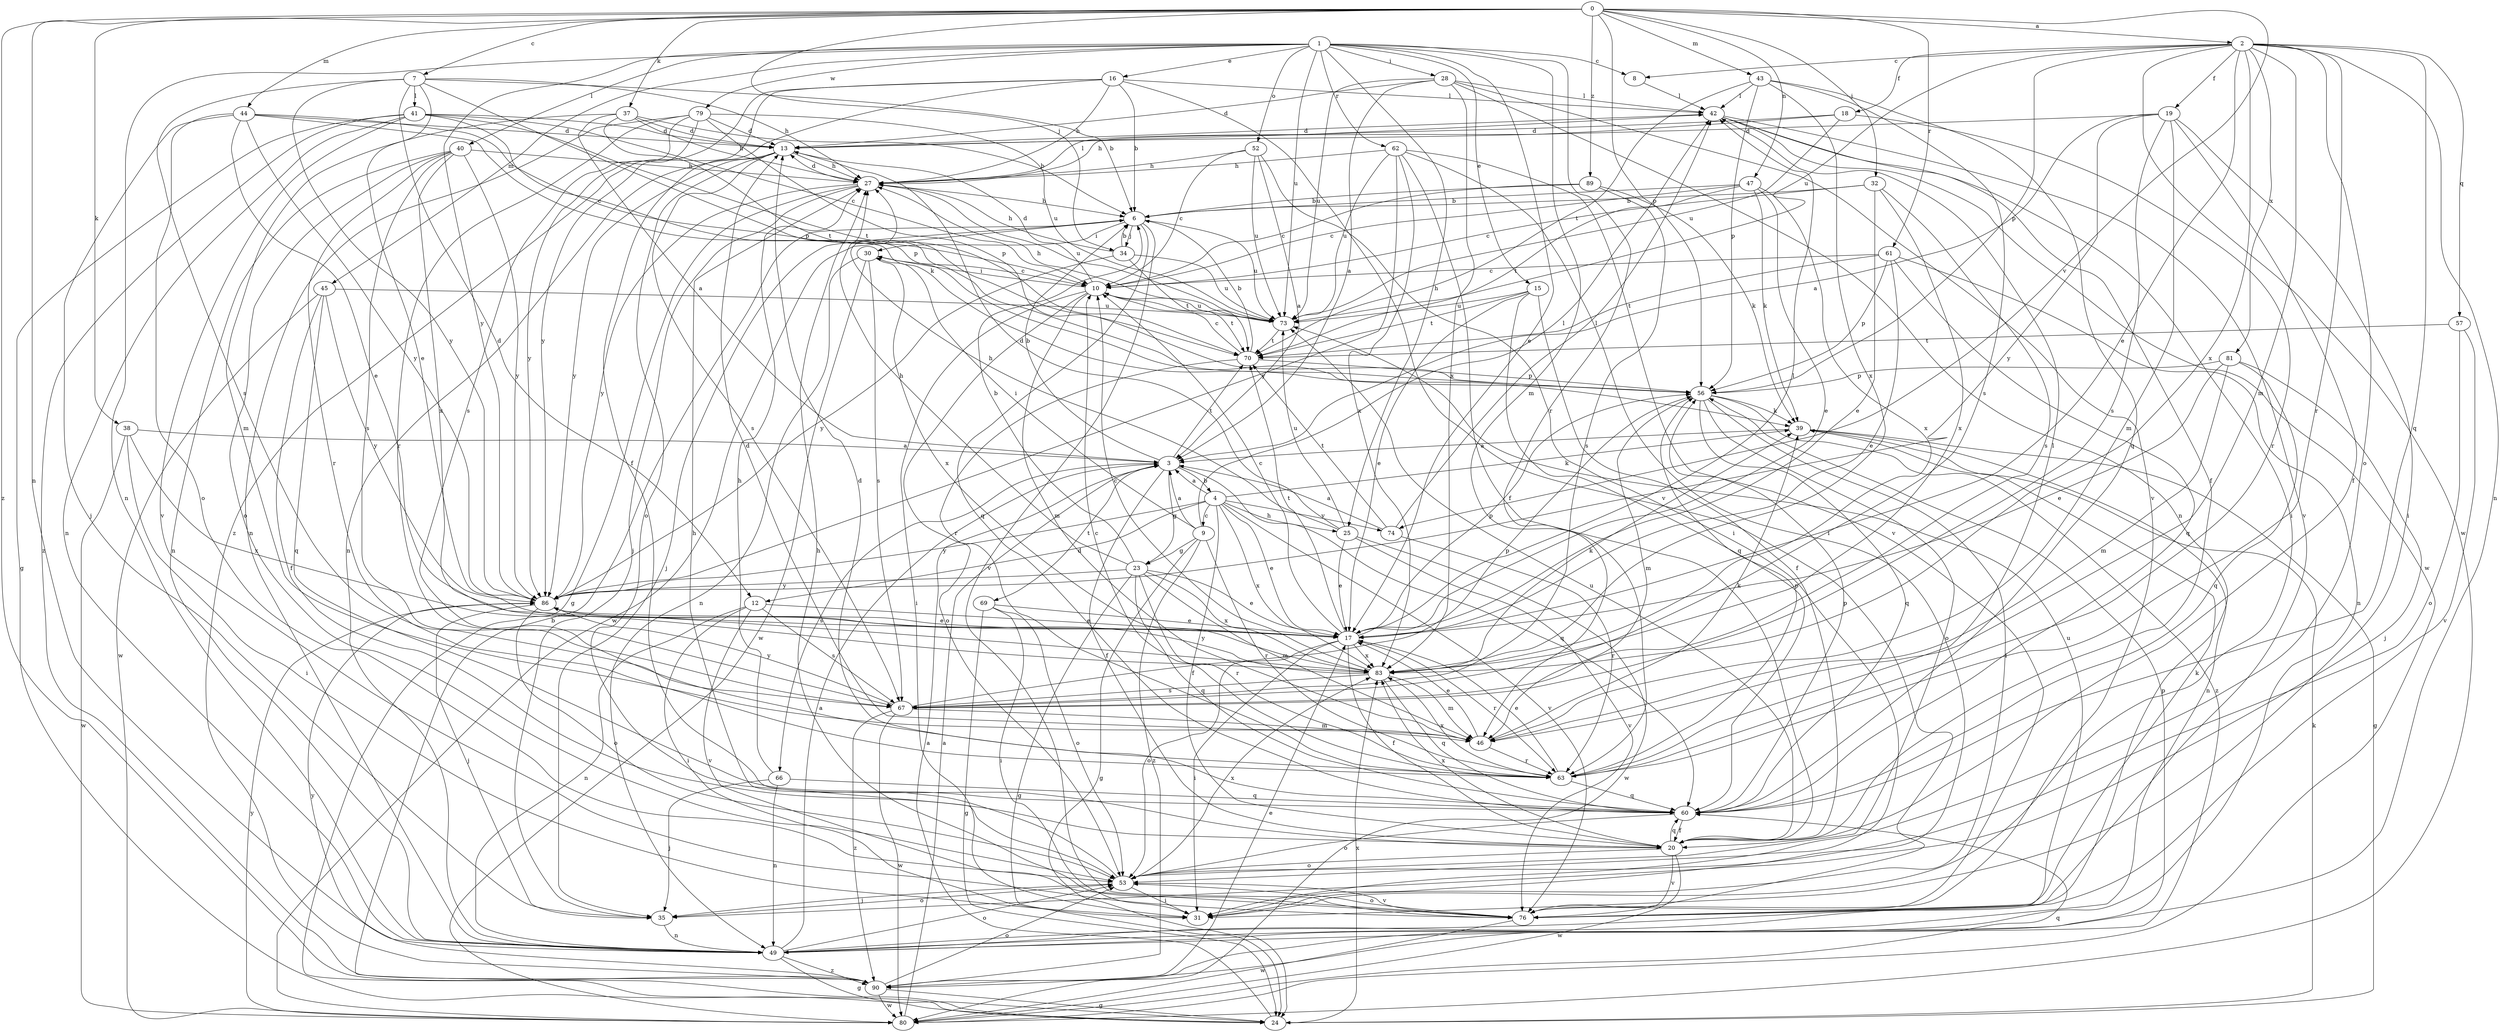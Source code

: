 strict digraph  {
0;
1;
2;
3;
4;
6;
7;
8;
9;
10;
12;
13;
15;
16;
17;
18;
19;
20;
23;
24;
25;
27;
28;
30;
31;
32;
34;
35;
37;
38;
39;
40;
41;
42;
43;
44;
45;
46;
47;
49;
52;
53;
56;
57;
60;
61;
62;
63;
66;
67;
69;
70;
73;
74;
76;
79;
80;
81;
83;
86;
89;
90;
0 -> 2  [label=a];
0 -> 7  [label=c];
0 -> 32  [label=j];
0 -> 34  [label=j];
0 -> 37  [label=k];
0 -> 38  [label=k];
0 -> 43  [label=m];
0 -> 44  [label=m];
0 -> 47  [label=n];
0 -> 49  [label=n];
0 -> 56  [label=p];
0 -> 61  [label=r];
0 -> 74  [label=v];
0 -> 89  [label=z];
0 -> 90  [label=z];
1 -> 8  [label=c];
1 -> 15  [label=e];
1 -> 16  [label=e];
1 -> 17  [label=e];
1 -> 25  [label=h];
1 -> 28  [label=i];
1 -> 40  [label=l];
1 -> 45  [label=m];
1 -> 46  [label=m];
1 -> 49  [label=n];
1 -> 52  [label=o];
1 -> 62  [label=r];
1 -> 63  [label=r];
1 -> 73  [label=u];
1 -> 79  [label=w];
1 -> 86  [label=y];
2 -> 8  [label=c];
2 -> 17  [label=e];
2 -> 18  [label=f];
2 -> 19  [label=f];
2 -> 46  [label=m];
2 -> 49  [label=n];
2 -> 53  [label=o];
2 -> 56  [label=p];
2 -> 57  [label=q];
2 -> 60  [label=q];
2 -> 63  [label=r];
2 -> 73  [label=u];
2 -> 80  [label=w];
2 -> 81  [label=x];
2 -> 83  [label=x];
3 -> 4  [label=b];
3 -> 6  [label=b];
3 -> 20  [label=f];
3 -> 23  [label=g];
3 -> 60  [label=q];
3 -> 66  [label=s];
3 -> 69  [label=t];
3 -> 70  [label=t];
4 -> 3  [label=a];
4 -> 9  [label=c];
4 -> 12  [label=d];
4 -> 17  [label=e];
4 -> 20  [label=f];
4 -> 25  [label=h];
4 -> 39  [label=k];
4 -> 74  [label=v];
4 -> 76  [label=v];
4 -> 83  [label=x];
4 -> 86  [label=y];
6 -> 30  [label=i];
6 -> 34  [label=j];
6 -> 35  [label=j];
6 -> 60  [label=q];
6 -> 73  [label=u];
6 -> 76  [label=v];
6 -> 80  [label=w];
7 -> 6  [label=b];
7 -> 12  [label=d];
7 -> 17  [label=e];
7 -> 27  [label=h];
7 -> 41  [label=l];
7 -> 56  [label=p];
7 -> 67  [label=s];
7 -> 86  [label=y];
8 -> 42  [label=l];
9 -> 3  [label=a];
9 -> 23  [label=g];
9 -> 24  [label=g];
9 -> 30  [label=i];
9 -> 42  [label=l];
9 -> 63  [label=r];
9 -> 90  [label=z];
10 -> 13  [label=d];
10 -> 30  [label=i];
10 -> 31  [label=i];
10 -> 46  [label=m];
10 -> 63  [label=r];
10 -> 70  [label=t];
10 -> 73  [label=u];
12 -> 17  [label=e];
12 -> 31  [label=i];
12 -> 49  [label=n];
12 -> 67  [label=s];
12 -> 76  [label=v];
13 -> 27  [label=h];
13 -> 49  [label=n];
13 -> 53  [label=o];
13 -> 67  [label=s];
13 -> 86  [label=y];
15 -> 17  [label=e];
15 -> 20  [label=f];
15 -> 60  [label=q];
15 -> 70  [label=t];
15 -> 73  [label=u];
16 -> 6  [label=b];
16 -> 20  [label=f];
16 -> 27  [label=h];
16 -> 42  [label=l];
16 -> 76  [label=v];
16 -> 86  [label=y];
16 -> 90  [label=z];
17 -> 10  [label=c];
17 -> 20  [label=f];
17 -> 31  [label=i];
17 -> 42  [label=l];
17 -> 53  [label=o];
17 -> 56  [label=p];
17 -> 63  [label=r];
17 -> 70  [label=t];
17 -> 83  [label=x];
18 -> 13  [label=d];
18 -> 27  [label=h];
18 -> 63  [label=r];
18 -> 73  [label=u];
19 -> 3  [label=a];
19 -> 13  [label=d];
19 -> 20  [label=f];
19 -> 31  [label=i];
19 -> 46  [label=m];
19 -> 67  [label=s];
19 -> 86  [label=y];
20 -> 53  [label=o];
20 -> 60  [label=q];
20 -> 73  [label=u];
20 -> 76  [label=v];
20 -> 80  [label=w];
20 -> 83  [label=x];
23 -> 6  [label=b];
23 -> 17  [label=e];
23 -> 24  [label=g];
23 -> 27  [label=h];
23 -> 46  [label=m];
23 -> 60  [label=q];
23 -> 63  [label=r];
23 -> 83  [label=x];
23 -> 86  [label=y];
24 -> 3  [label=a];
24 -> 6  [label=b];
24 -> 39  [label=k];
24 -> 83  [label=x];
25 -> 13  [label=d];
25 -> 17  [label=e];
25 -> 27  [label=h];
25 -> 73  [label=u];
25 -> 76  [label=v];
25 -> 80  [label=w];
27 -> 6  [label=b];
27 -> 13  [label=d];
27 -> 24  [label=g];
27 -> 35  [label=j];
27 -> 42  [label=l];
27 -> 73  [label=u];
27 -> 86  [label=y];
28 -> 3  [label=a];
28 -> 13  [label=d];
28 -> 42  [label=l];
28 -> 49  [label=n];
28 -> 73  [label=u];
28 -> 76  [label=v];
28 -> 83  [label=x];
30 -> 10  [label=c];
30 -> 49  [label=n];
30 -> 67  [label=s];
30 -> 80  [label=w];
30 -> 83  [label=x];
32 -> 6  [label=b];
32 -> 10  [label=c];
32 -> 17  [label=e];
32 -> 67  [label=s];
32 -> 83  [label=x];
34 -> 6  [label=b];
34 -> 27  [label=h];
34 -> 70  [label=t];
34 -> 73  [label=u];
34 -> 86  [label=y];
35 -> 49  [label=n];
35 -> 53  [label=o];
37 -> 3  [label=a];
37 -> 6  [label=b];
37 -> 13  [label=d];
37 -> 27  [label=h];
37 -> 46  [label=m];
37 -> 70  [label=t];
38 -> 3  [label=a];
38 -> 31  [label=i];
38 -> 80  [label=w];
38 -> 83  [label=x];
39 -> 3  [label=a];
39 -> 24  [label=g];
39 -> 49  [label=n];
40 -> 27  [label=h];
40 -> 49  [label=n];
40 -> 53  [label=o];
40 -> 63  [label=r];
40 -> 67  [label=s];
40 -> 83  [label=x];
40 -> 86  [label=y];
41 -> 10  [label=c];
41 -> 13  [label=d];
41 -> 24  [label=g];
41 -> 49  [label=n];
41 -> 56  [label=p];
41 -> 70  [label=t];
41 -> 76  [label=v];
41 -> 90  [label=z];
42 -> 13  [label=d];
42 -> 20  [label=f];
42 -> 31  [label=i];
42 -> 76  [label=v];
42 -> 80  [label=w];
43 -> 42  [label=l];
43 -> 56  [label=p];
43 -> 60  [label=q];
43 -> 67  [label=s];
43 -> 70  [label=t];
43 -> 83  [label=x];
44 -> 10  [label=c];
44 -> 13  [label=d];
44 -> 17  [label=e];
44 -> 35  [label=j];
44 -> 39  [label=k];
44 -> 53  [label=o];
44 -> 86  [label=y];
45 -> 20  [label=f];
45 -> 60  [label=q];
45 -> 73  [label=u];
45 -> 80  [label=w];
45 -> 86  [label=y];
46 -> 13  [label=d];
46 -> 17  [label=e];
46 -> 39  [label=k];
46 -> 63  [label=r];
47 -> 6  [label=b];
47 -> 10  [label=c];
47 -> 17  [label=e];
47 -> 39  [label=k];
47 -> 70  [label=t];
47 -> 83  [label=x];
49 -> 3  [label=a];
49 -> 24  [label=g];
49 -> 53  [label=o];
49 -> 73  [label=u];
49 -> 90  [label=z];
52 -> 3  [label=a];
52 -> 10  [label=c];
52 -> 27  [label=h];
52 -> 31  [label=i];
52 -> 73  [label=u];
53 -> 27  [label=h];
53 -> 31  [label=i];
53 -> 35  [label=j];
53 -> 76  [label=v];
53 -> 83  [label=x];
56 -> 31  [label=i];
56 -> 39  [label=k];
56 -> 46  [label=m];
56 -> 53  [label=o];
56 -> 60  [label=q];
56 -> 90  [label=z];
57 -> 53  [label=o];
57 -> 70  [label=t];
57 -> 76  [label=v];
60 -> 13  [label=d];
60 -> 20  [label=f];
60 -> 53  [label=o];
60 -> 56  [label=p];
61 -> 10  [label=c];
61 -> 17  [label=e];
61 -> 49  [label=n];
61 -> 56  [label=p];
61 -> 60  [label=q];
61 -> 70  [label=t];
62 -> 20  [label=f];
62 -> 27  [label=h];
62 -> 31  [label=i];
62 -> 73  [label=u];
62 -> 76  [label=v];
62 -> 83  [label=x];
62 -> 86  [label=y];
63 -> 10  [label=c];
63 -> 17  [label=e];
63 -> 42  [label=l];
63 -> 56  [label=p];
63 -> 60  [label=q];
63 -> 83  [label=x];
66 -> 27  [label=h];
66 -> 35  [label=j];
66 -> 49  [label=n];
66 -> 60  [label=q];
67 -> 46  [label=m];
67 -> 56  [label=p];
67 -> 80  [label=w];
67 -> 86  [label=y];
67 -> 90  [label=z];
69 -> 17  [label=e];
69 -> 24  [label=g];
69 -> 31  [label=i];
69 -> 53  [label=o];
70 -> 6  [label=b];
70 -> 10  [label=c];
70 -> 53  [label=o];
70 -> 56  [label=p];
73 -> 27  [label=h];
73 -> 70  [label=t];
74 -> 3  [label=a];
74 -> 42  [label=l];
74 -> 63  [label=r];
74 -> 70  [label=t];
76 -> 27  [label=h];
76 -> 39  [label=k];
76 -> 53  [label=o];
76 -> 80  [label=w];
79 -> 13  [label=d];
79 -> 49  [label=n];
79 -> 56  [label=p];
79 -> 63  [label=r];
79 -> 67  [label=s];
79 -> 73  [label=u];
79 -> 86  [label=y];
80 -> 3  [label=a];
80 -> 60  [label=q];
80 -> 86  [label=y];
81 -> 17  [label=e];
81 -> 35  [label=j];
81 -> 46  [label=m];
81 -> 56  [label=p];
81 -> 60  [label=q];
83 -> 10  [label=c];
83 -> 39  [label=k];
83 -> 46  [label=m];
83 -> 60  [label=q];
83 -> 67  [label=s];
83 -> 86  [label=y];
86 -> 17  [label=e];
86 -> 35  [label=j];
86 -> 53  [label=o];
89 -> 6  [label=b];
89 -> 10  [label=c];
89 -> 39  [label=k];
89 -> 67  [label=s];
90 -> 17  [label=e];
90 -> 24  [label=g];
90 -> 53  [label=o];
90 -> 56  [label=p];
90 -> 80  [label=w];
90 -> 86  [label=y];
}
